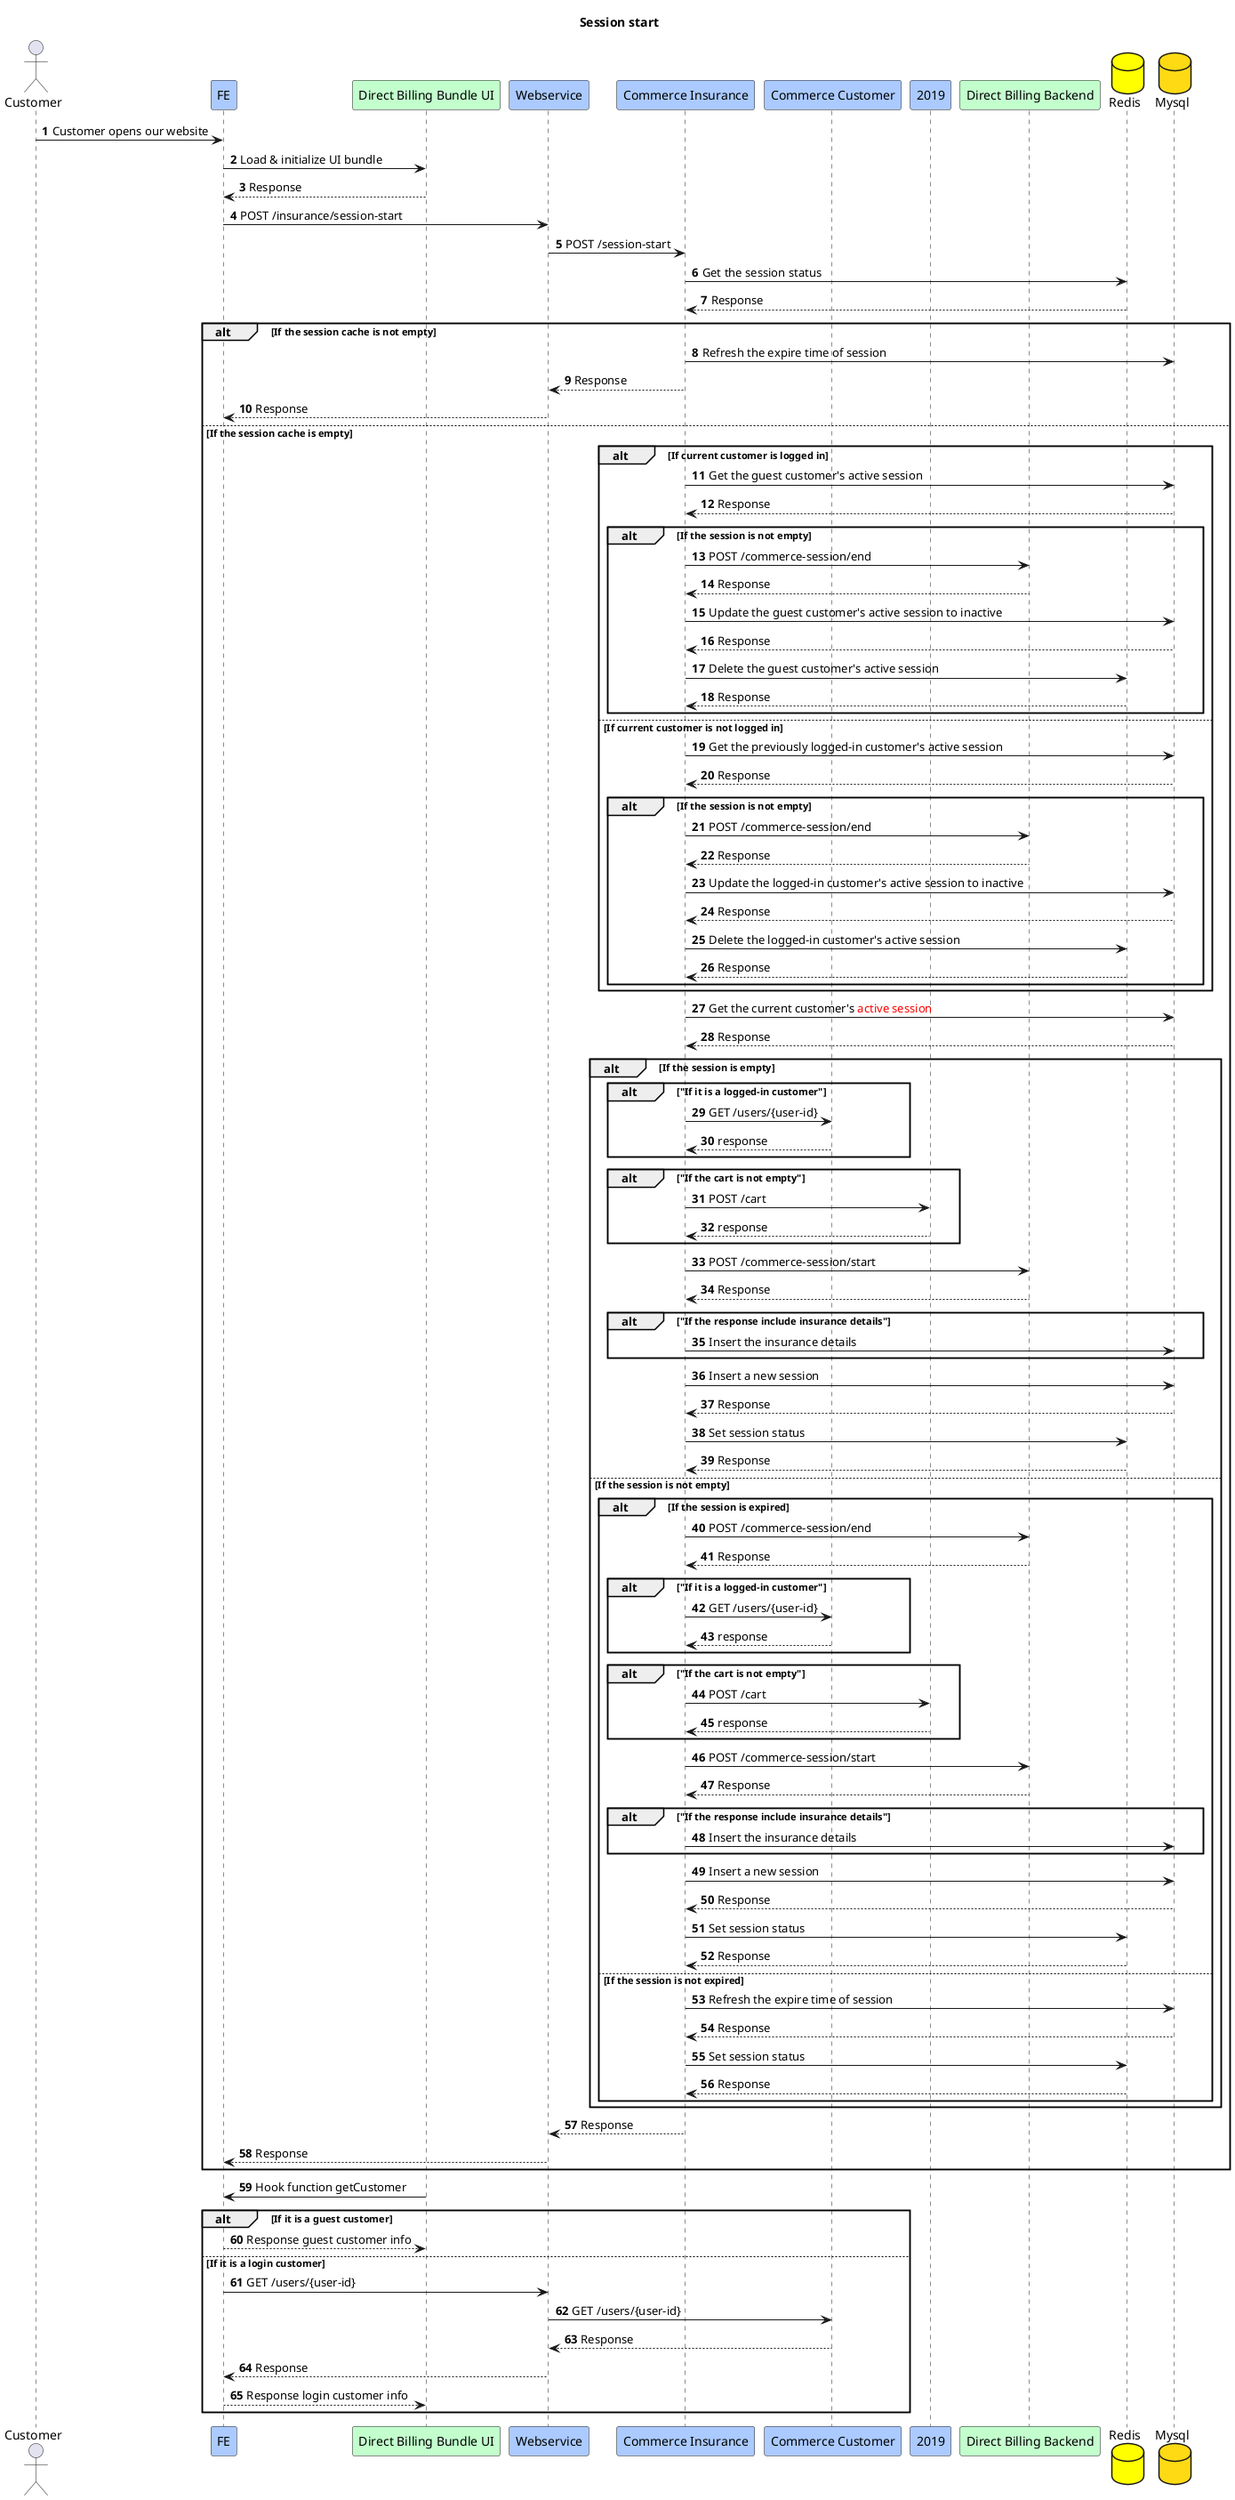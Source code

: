 @startuml
title Session start
actor Customer
participant FE #abcaff
participant "Direct Billing Bundle UI" #c3ffcd
participant "Webservice" #abcaff
participant "Commerce Insurance" #abcaff
participant "Commerce Customer" #abcaff
participant "2019" #abcaff
participant "Direct Billing Backend" #c3ffcd
database "Redis" #yellow
database "Mysql" #fdda14

autonumber
Customer -> FE:Customer opens our website
FE -> "Direct Billing Bundle UI":Load & initialize UI bundle
"Direct Billing Bundle UI" --> FE:Response
FE -> "Webservice":POST /insurance/session-start
"Webservice" -> "Commerce Insurance":POST /session-start
"Commerce Insurance" -> "Redis":Get the session status
"Redis" --> "Commerce Insurance":Response
alt If the session cache is not empty
    "Commerce Insurance" -> "Mysql":Refresh the expire time of session
    "Commerce Insurance" --> "Webservice":Response
    "Webservice" --> FE:Response
else If the session cache is empty

'    Start verify whether the previous account has ended the session
    alt If current customer is logged in
        "Commerce Insurance" -> "Mysql":Get the guest customer's active session
        "Mysql" --> "Commerce Insurance":Response
        alt If the session is not empty
            "Commerce Insurance" -> "Direct Billing Backend":POST /commerce-session/end
            "Direct Billing Backend" --> "Commerce Insurance":Response
            "Commerce Insurance" -> "Mysql":Update the guest customer's active session to inactive
            "Mysql" --> "Commerce Insurance":Response
            "Commerce Insurance" -> "Redis":Delete the guest customer's active session
            "Redis" --> "Commerce Insurance":Response
        end
    else If current customer is not logged in
        "Commerce Insurance" -> "Mysql":Get the previously logged-in customer's active session
        "Mysql" --> "Commerce Insurance":Response
        alt If the session is not empty
            "Commerce Insurance" -> "Direct Billing Backend":POST /commerce-session/end
            "Direct Billing Backend" --> "Commerce Insurance":Response
            "Commerce Insurance" -> "Mysql":Update the logged-in customer's active session to inactive
            "Mysql" --> "Commerce Insurance":Response
            "Commerce Insurance" -> "Redis":Delete the logged-in customer's active session
            "Redis" --> "Commerce Insurance":Response
        end
    end
'    End verify whether the previous account has ended the session

    "Commerce Insurance" -> "Mysql":Get the current customer's <font color=red>active session
    "Mysql" --> "Commerce Insurance":Response
    alt If the session is empty
        alt "If it is a logged-in customer"
           "Commerce Insurance" -> "Commerce Customer":GET /users/{user-id}
           "Commerce Customer" --> "Commerce Insurance":response
        end
        alt "If the cart is not empty"
           "Commerce Insurance" -> 2019:POST /cart
           2019 --> "Commerce Insurance":response
        end
        "Commerce Insurance" -> "Direct Billing Backend":POST /commerce-session/start
        "Direct Billing Backend" --> "Commerce Insurance":Response
        alt "If the response include insurance details"
            "Commerce Insurance" -> "Mysql":Insert the insurance details
        end
        "Commerce Insurance" -> "Mysql":Insert a new session
        "Mysql" --> "Commerce Insurance":Response
        "Commerce Insurance" -> "Redis":Set session status
        "Redis" --> "Commerce Insurance":Response
    else If the session is not empty
        alt If the session is expired
            "Commerce Insurance" -> "Direct Billing Backend":POST /commerce-session/end
            "Direct Billing Backend" --> "Commerce Insurance":Response
            alt "If it is a logged-in customer"
               "Commerce Insurance" -> "Commerce Customer":GET /users/{user-id}
               "Commerce Customer" --> "Commerce Insurance":response
            end
            alt "If the cart is not empty"
               "Commerce Insurance" -> 2019:POST /cart
               2019 --> "Commerce Insurance":response
            end
            "Commerce Insurance" -> "Direct Billing Backend":POST /commerce-session/start
            "Direct Billing Backend" --> "Commerce Insurance":Response
            alt "If the response include insurance details"
                "Commerce Insurance" -> "Mysql":Insert the insurance details
            end
            "Commerce Insurance" -> "Mysql":Insert a new session
            "Mysql" --> "Commerce Insurance":Response
            "Commerce Insurance" -> "Redis":Set session status
            "Redis" --> "Commerce Insurance":Response
        else If the session is not expired
            "Commerce Insurance" -> "Mysql":Refresh the expire time of session
            "Mysql" --> "Commerce Insurance":Response
            "Commerce Insurance" -> "Redis":Set session status
            "Redis" --> "Commerce Insurance":Response
        end
    end
    "Commerce Insurance" --> "Webservice":Response

     "Webservice" --> FE:Response
end

"Direct Billing Bundle UI" -> FE: Hook function getCustomer
alt If it is a guest customer
    FE --> "Direct Billing Bundle UI":Response guest customer info
else If it is a login customer
    FE -> "Webservice":GET /users/{user-id}
    "Webservice" -> "Commerce Customer":GET /users/{user-id}
    "Commerce Customer" --> "Webservice":Response
    "Webservice" --> FE:Response
    FE --> "Direct Billing Bundle UI":Response login customer info
end

@enduml

